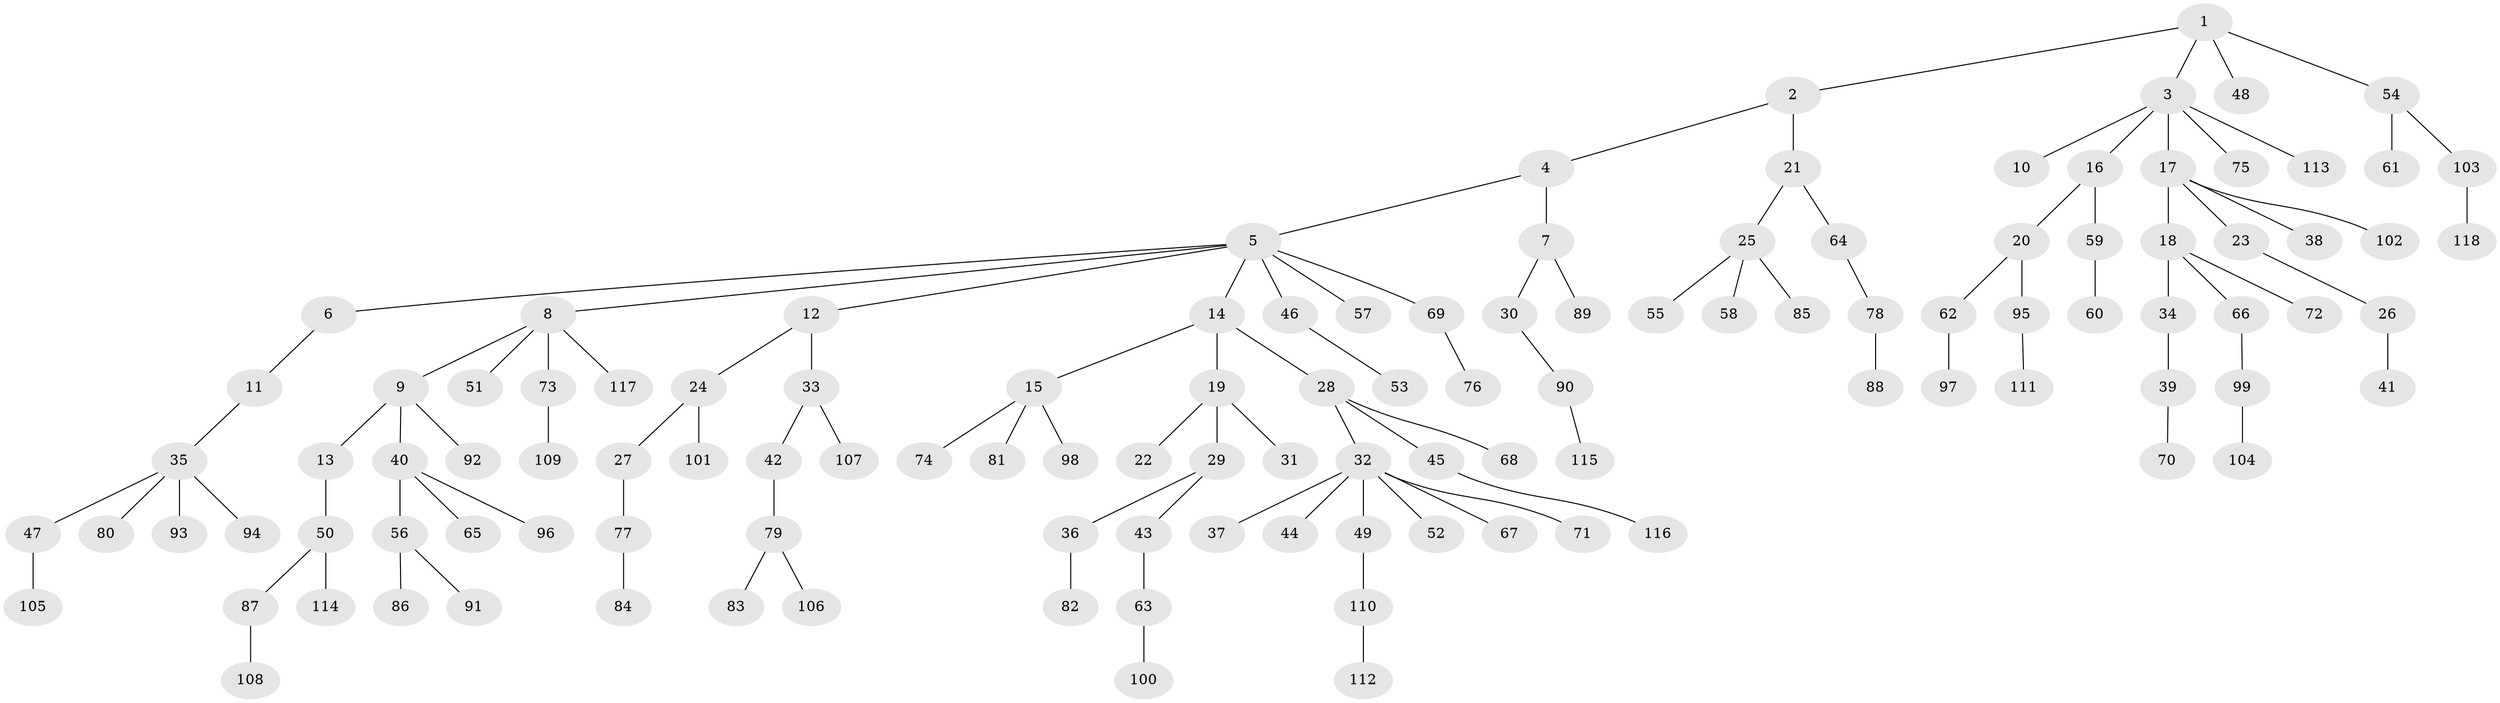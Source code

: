 // coarse degree distribution, {3: 0.11392405063291139, 4: 0.0759493670886076, 5: 0.02531645569620253, 9: 0.012658227848101266, 2: 0.189873417721519, 6: 0.02531645569620253, 1: 0.5569620253164557}
// Generated by graph-tools (version 1.1) at 2025/24/03/03/25 07:24:05]
// undirected, 118 vertices, 117 edges
graph export_dot {
graph [start="1"]
  node [color=gray90,style=filled];
  1;
  2;
  3;
  4;
  5;
  6;
  7;
  8;
  9;
  10;
  11;
  12;
  13;
  14;
  15;
  16;
  17;
  18;
  19;
  20;
  21;
  22;
  23;
  24;
  25;
  26;
  27;
  28;
  29;
  30;
  31;
  32;
  33;
  34;
  35;
  36;
  37;
  38;
  39;
  40;
  41;
  42;
  43;
  44;
  45;
  46;
  47;
  48;
  49;
  50;
  51;
  52;
  53;
  54;
  55;
  56;
  57;
  58;
  59;
  60;
  61;
  62;
  63;
  64;
  65;
  66;
  67;
  68;
  69;
  70;
  71;
  72;
  73;
  74;
  75;
  76;
  77;
  78;
  79;
  80;
  81;
  82;
  83;
  84;
  85;
  86;
  87;
  88;
  89;
  90;
  91;
  92;
  93;
  94;
  95;
  96;
  97;
  98;
  99;
  100;
  101;
  102;
  103;
  104;
  105;
  106;
  107;
  108;
  109;
  110;
  111;
  112;
  113;
  114;
  115;
  116;
  117;
  118;
  1 -- 2;
  1 -- 3;
  1 -- 48;
  1 -- 54;
  2 -- 4;
  2 -- 21;
  3 -- 10;
  3 -- 16;
  3 -- 17;
  3 -- 75;
  3 -- 113;
  4 -- 5;
  4 -- 7;
  5 -- 6;
  5 -- 8;
  5 -- 12;
  5 -- 14;
  5 -- 46;
  5 -- 57;
  5 -- 69;
  6 -- 11;
  7 -- 30;
  7 -- 89;
  8 -- 9;
  8 -- 51;
  8 -- 73;
  8 -- 117;
  9 -- 13;
  9 -- 40;
  9 -- 92;
  11 -- 35;
  12 -- 24;
  12 -- 33;
  13 -- 50;
  14 -- 15;
  14 -- 19;
  14 -- 28;
  15 -- 74;
  15 -- 81;
  15 -- 98;
  16 -- 20;
  16 -- 59;
  17 -- 18;
  17 -- 23;
  17 -- 38;
  17 -- 102;
  18 -- 34;
  18 -- 66;
  18 -- 72;
  19 -- 22;
  19 -- 29;
  19 -- 31;
  20 -- 62;
  20 -- 95;
  21 -- 25;
  21 -- 64;
  23 -- 26;
  24 -- 27;
  24 -- 101;
  25 -- 55;
  25 -- 58;
  25 -- 85;
  26 -- 41;
  27 -- 77;
  28 -- 32;
  28 -- 45;
  28 -- 68;
  29 -- 36;
  29 -- 43;
  30 -- 90;
  32 -- 37;
  32 -- 44;
  32 -- 49;
  32 -- 52;
  32 -- 67;
  32 -- 71;
  33 -- 42;
  33 -- 107;
  34 -- 39;
  35 -- 47;
  35 -- 80;
  35 -- 93;
  35 -- 94;
  36 -- 82;
  39 -- 70;
  40 -- 56;
  40 -- 65;
  40 -- 96;
  42 -- 79;
  43 -- 63;
  45 -- 116;
  46 -- 53;
  47 -- 105;
  49 -- 110;
  50 -- 87;
  50 -- 114;
  54 -- 61;
  54 -- 103;
  56 -- 86;
  56 -- 91;
  59 -- 60;
  62 -- 97;
  63 -- 100;
  64 -- 78;
  66 -- 99;
  69 -- 76;
  73 -- 109;
  77 -- 84;
  78 -- 88;
  79 -- 83;
  79 -- 106;
  87 -- 108;
  90 -- 115;
  95 -- 111;
  99 -- 104;
  103 -- 118;
  110 -- 112;
}
